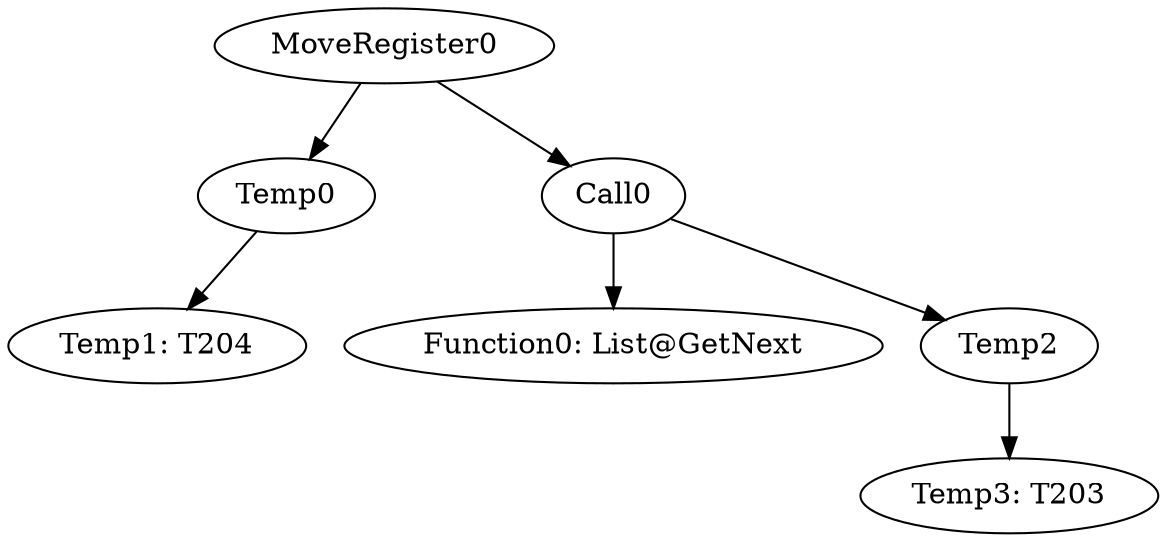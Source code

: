 digraph {
	ordering = out;
	Call0 -> "Function0: List@GetNext";
	Call0 -> Temp2;
	MoveRegister0 -> Temp0;
	MoveRegister0 -> Call0;
	Temp2 -> "Temp3: T203";
	Temp0 -> "Temp1: T204";
}

